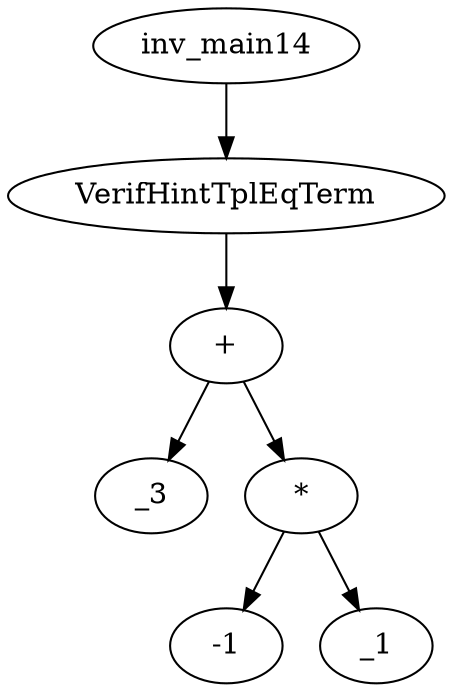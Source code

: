 digraph dag {
0 [label="inv_main14"];
1 [label="VerifHintTplEqTerm"];
2 [label="+"];
3 [label="_3"];
4 [label="*"];
5 [label="-1"];
6 [label="_1"];
0->1
1->2
2->4
2 -> 3
4->6
4 -> 5
}
